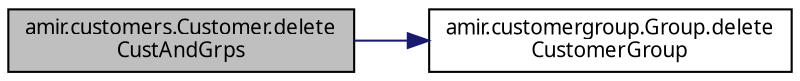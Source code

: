 digraph "amir.customers.Customer.deleteCustAndGrps"
{
 // LATEX_PDF_SIZE
  edge [fontname="FreeSans.ttf",fontsize="10",labelfontname="FreeSans.ttf",labelfontsize="10"];
  node [fontname="FreeSans.ttf",fontsize="10",shape=record];
  rankdir="LR";
  Node1 [label="amir.customers.Customer.delete\lCustAndGrps",height=0.2,width=0.4,color="black", fillcolor="grey75", style="filled", fontcolor="black",tooltip=" "];
  Node1 -> Node2 [color="midnightblue",fontsize="10",style="solid",fontname="FreeSans.ttf"];
  Node2 [label="amir.customergroup.Group.delete\lCustomerGroup",height=0.2,width=0.4,color="black", fillcolor="white", style="filled",URL="$classamir_1_1customergroup_1_1_group.html#a067f1f48a891e4b6caee5ef0387cb548",tooltip=" "];
}
